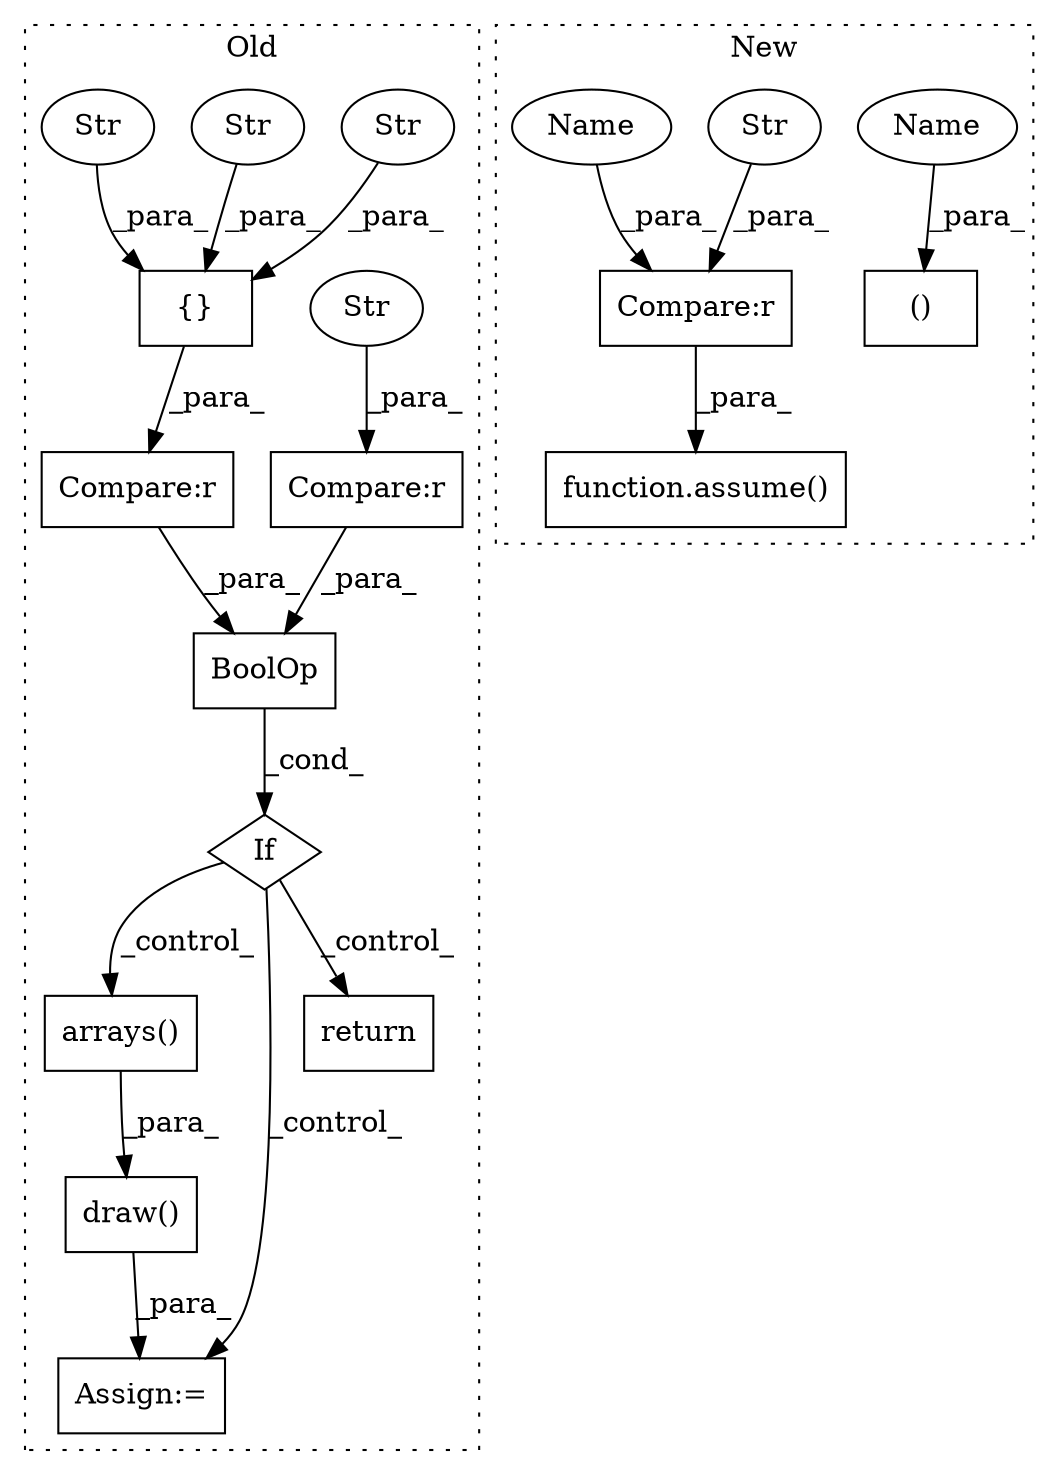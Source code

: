 digraph G {
subgraph cluster0 {
1 [label="BoolOp" a="72" s="614" l="57" shape="box"];
3 [label="If" a="96" s="611" l="3" shape="diamond"];
5 [label="{}" a="59" s="641,670" l="1,0" shape="box"];
6 [label="Str" a="66" s="642" l="8" shape="ellipse"];
7 [label="Compare:r" a="40" s="632" l="39" shape="box"];
8 [label="Compare:r" a="40" s="614" l="13" shape="box"];
9 [label="Str" a="66" s="620" l="7" shape="ellipse"];
11 [label="Str" a="66" s="662" l="8" shape="ellipse"];
12 [label="Str" a="66" s="652" l="8" shape="ellipse"];
13 [label="arrays()" a="75" s="707" l="50" shape="box"];
14 [label="Assign:=" a="68" s="694" l="3" shape="box"];
15 [label="draw()" a="75" s="697,757" l="10,1" shape="box"];
16 [label="return" a="93" s="681" l="6" shape="box"];
label = "Old";
style="dotted";
}
subgraph cluster1 {
2 [label="function.assume()" a="75" s="495,531" l="7,1" shape="box"];
4 [label="Compare:r" a="40" s="502" l="29" shape="box"];
10 [label="Str" a="66" s="502" l="10" shape="ellipse"];
17 [label="()" a="54" s="473" l="3" shape="box"];
18 [label="Name" a="87" s="462" l="11" shape="ellipse"];
19 [label="Name" a="87" s="520" l="11" shape="ellipse"];
label = "New";
style="dotted";
}
1 -> 3 [label="_cond_"];
3 -> 13 [label="_control_"];
3 -> 14 [label="_control_"];
3 -> 16 [label="_control_"];
4 -> 2 [label="_para_"];
5 -> 7 [label="_para_"];
6 -> 5 [label="_para_"];
7 -> 1 [label="_para_"];
8 -> 1 [label="_para_"];
9 -> 8 [label="_para_"];
10 -> 4 [label="_para_"];
11 -> 5 [label="_para_"];
12 -> 5 [label="_para_"];
13 -> 15 [label="_para_"];
15 -> 14 [label="_para_"];
18 -> 17 [label="_para_"];
19 -> 4 [label="_para_"];
}
